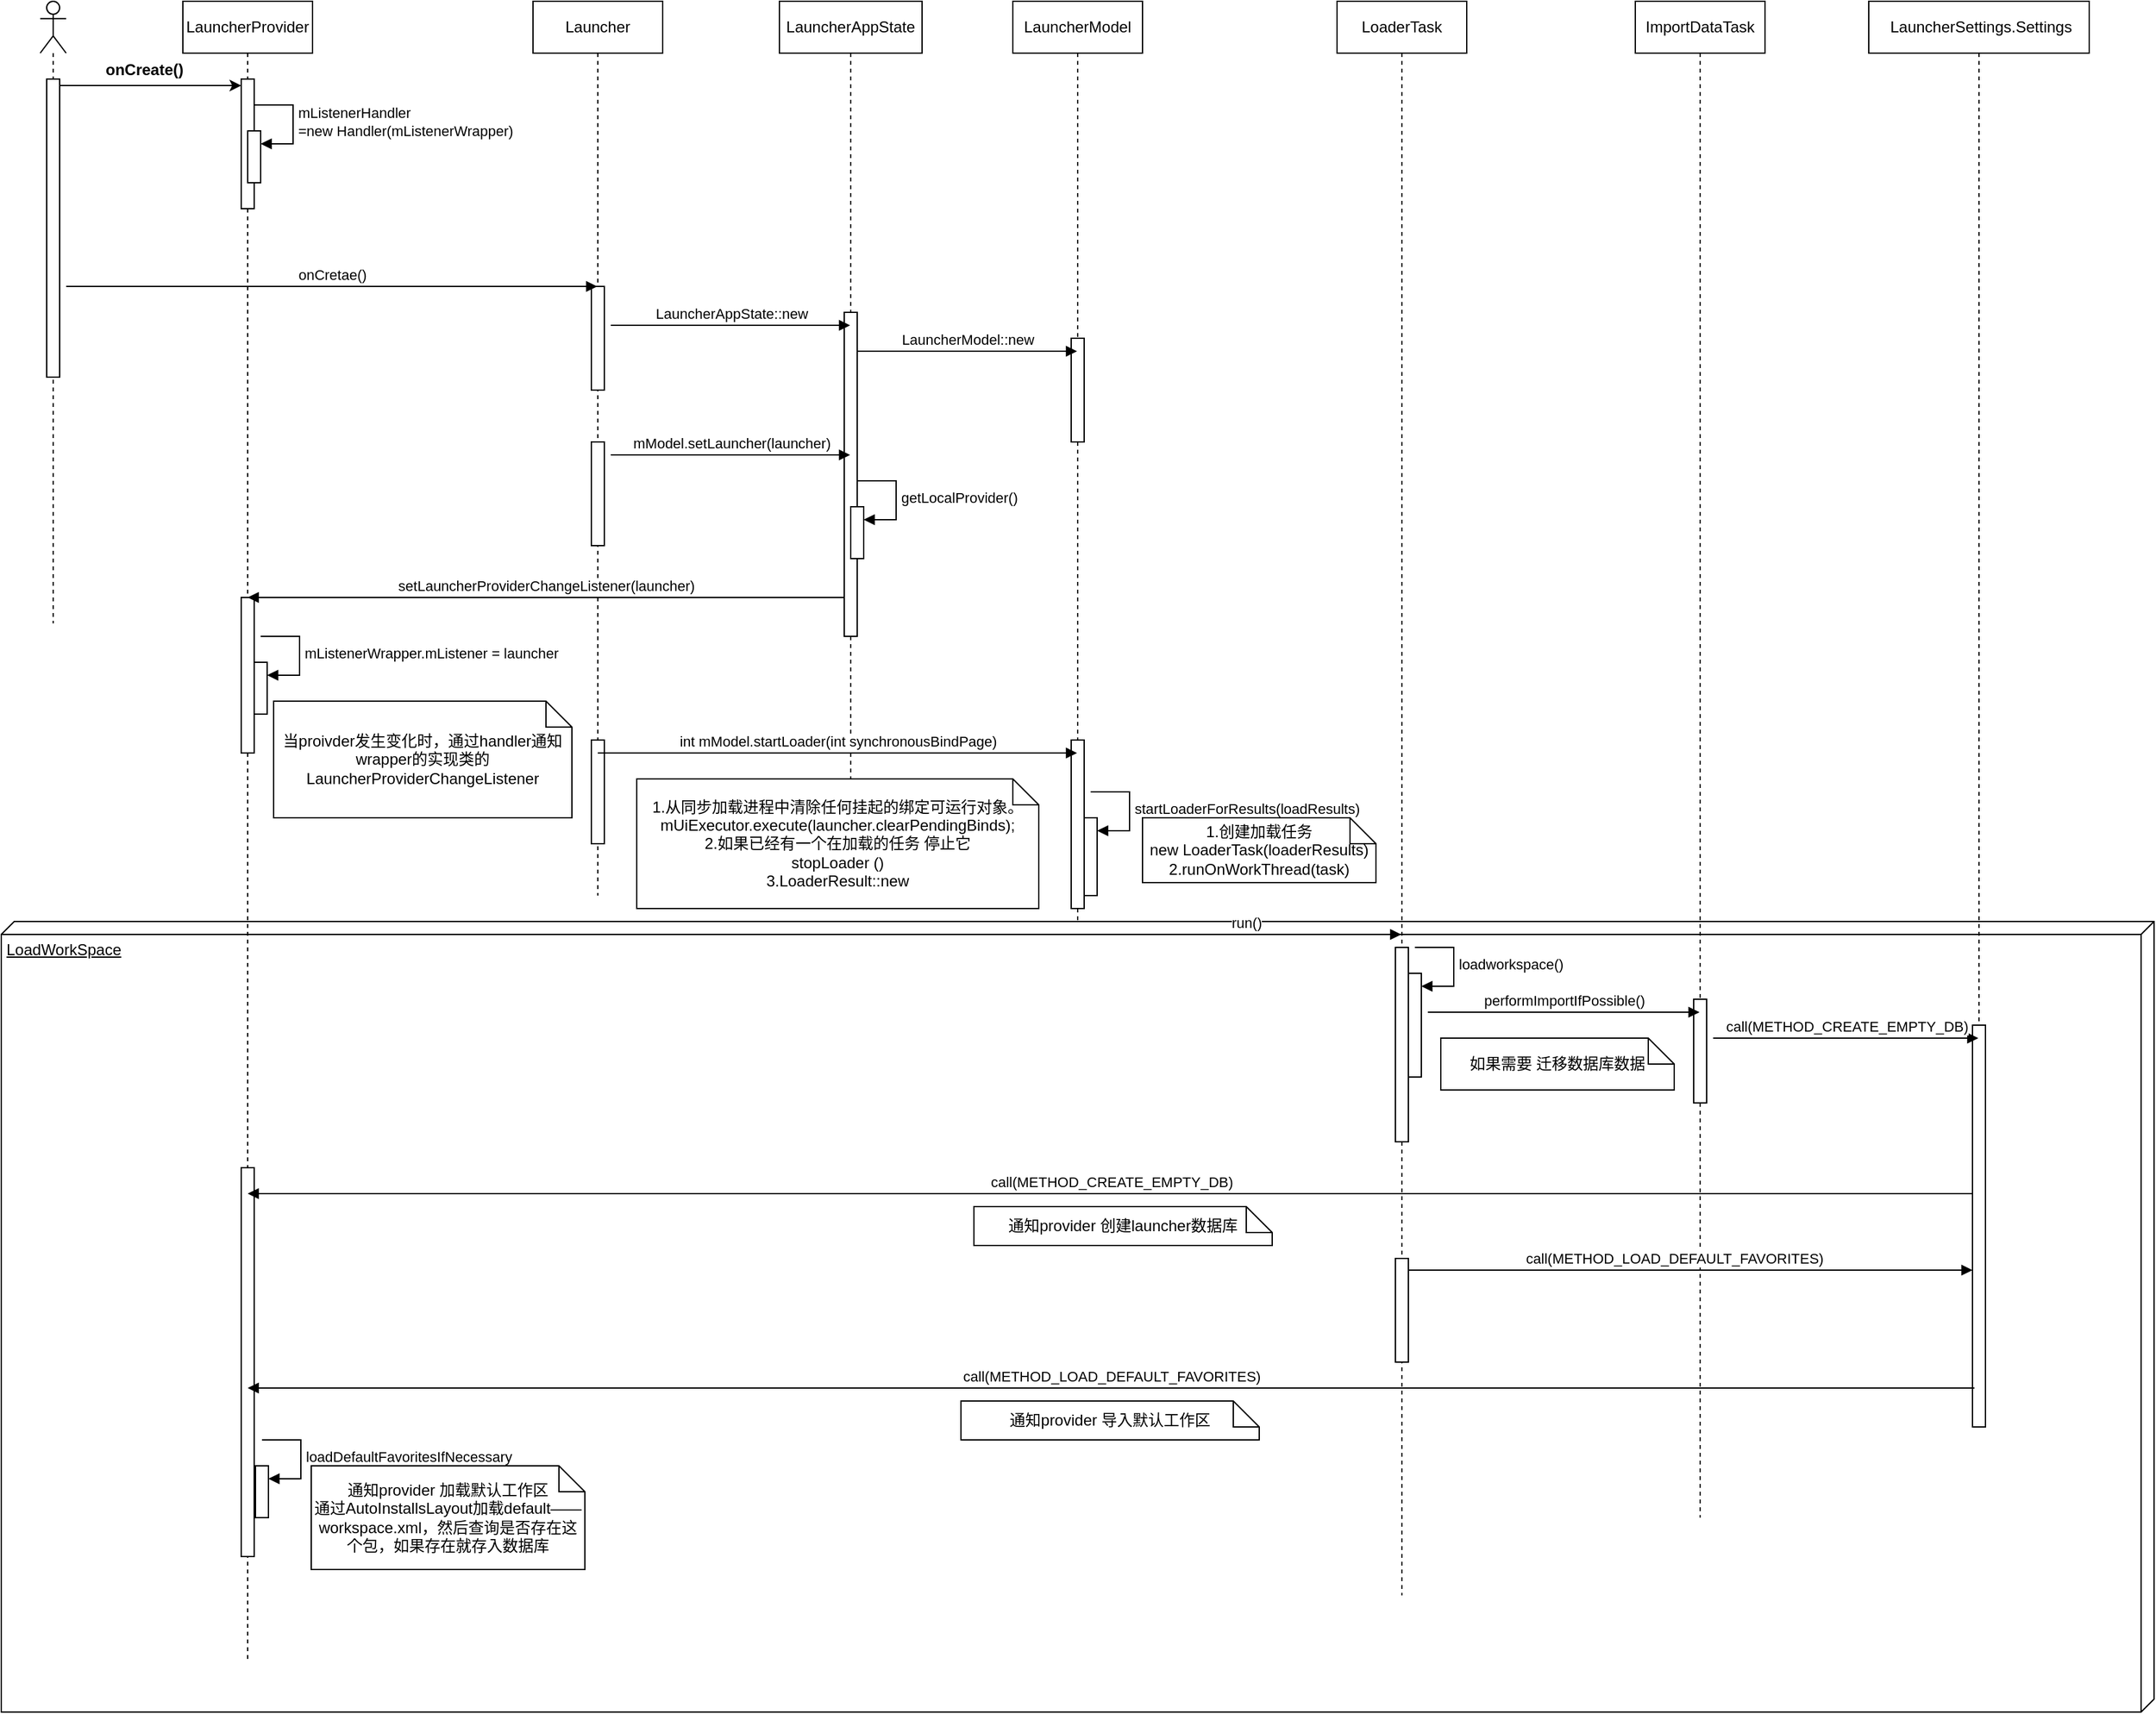 <mxfile version="22.1.11" type="device">
  <diagram name="第 1 页" id="1HOwUN-togeC1dHWims-">
    <mxGraphModel dx="2421" dy="1398" grid="1" gridSize="10" guides="1" tooltips="1" connect="1" arrows="1" fold="1" page="1" pageScale="1" pageWidth="827" pageHeight="1169" math="0" shadow="0">
      <root>
        <mxCell id="0" />
        <mxCell id="1" parent="0" />
        <mxCell id="peywiYu0eEz0mTbWbGgo-1" value="LoadWorkSpace" style="verticalAlign=top;align=left;spacingTop=8;spacingLeft=2;spacingRight=12;shape=cube;size=10;direction=south;fontStyle=4;html=1;whiteSpace=wrap;" vertex="1" parent="1">
          <mxGeometry x="60" y="790" width="1660" height="610" as="geometry" />
        </mxCell>
        <mxCell id="MXK9G8clE4YLnquWBK-m-1" value="" style="shape=umlLifeline;perimeter=lifelinePerimeter;whiteSpace=wrap;html=1;container=1;dropTarget=0;collapsible=0;recursiveResize=0;outlineConnect=0;portConstraint=eastwest;newEdgeStyle={&quot;curved&quot;:0,&quot;rounded&quot;:0};participant=umlActor;" parent="1" vertex="1">
          <mxGeometry x="90" y="80" width="20" height="480" as="geometry" />
        </mxCell>
        <mxCell id="MXK9G8clE4YLnquWBK-m-2" value="" style="html=1;points=[[0,0,0,0,5],[0,1,0,0,-5],[1,0,0,0,5],[1,1,0,0,-5]];perimeter=orthogonalPerimeter;outlineConnect=0;targetShapes=umlLifeline;portConstraint=eastwest;newEdgeStyle={&quot;curved&quot;:0,&quot;rounded&quot;:0};" parent="MXK9G8clE4YLnquWBK-m-1" vertex="1">
          <mxGeometry x="5" y="60" width="10" height="230" as="geometry" />
        </mxCell>
        <mxCell id="MXK9G8clE4YLnquWBK-m-3" value="LauncherProvider" style="shape=umlLifeline;perimeter=lifelinePerimeter;whiteSpace=wrap;html=1;container=1;dropTarget=0;collapsible=0;recursiveResize=0;outlineConnect=0;portConstraint=eastwest;newEdgeStyle={&quot;curved&quot;:0,&quot;rounded&quot;:0};" parent="1" vertex="1">
          <mxGeometry x="200" y="80" width="100" height="1280" as="geometry" />
        </mxCell>
        <mxCell id="MXK9G8clE4YLnquWBK-m-4" value="" style="html=1;points=[[0,0,0,0,5],[0,1,0,0,-5],[1,0,0,0,5],[1,1,0,0,-5]];perimeter=orthogonalPerimeter;outlineConnect=0;targetShapes=umlLifeline;portConstraint=eastwest;newEdgeStyle={&quot;curved&quot;:0,&quot;rounded&quot;:0};" parent="MXK9G8clE4YLnquWBK-m-3" vertex="1">
          <mxGeometry x="45" y="60" width="10" height="100" as="geometry" />
        </mxCell>
        <mxCell id="8Yn8cKlPRgiaTf12Lsbi-1" value="" style="html=1;points=[[0,0,0,0,5],[0,1,0,0,-5],[1,0,0,0,5],[1,1,0,0,-5]];perimeter=orthogonalPerimeter;outlineConnect=0;targetShapes=umlLifeline;portConstraint=eastwest;newEdgeStyle={&quot;curved&quot;:0,&quot;rounded&quot;:0};" parent="MXK9G8clE4YLnquWBK-m-3" vertex="1">
          <mxGeometry x="50" y="100" width="10" height="40" as="geometry" />
        </mxCell>
        <mxCell id="8Yn8cKlPRgiaTf12Lsbi-2" value="mListenerHandler &amp;nbsp;&lt;br&gt;=new Handler(mListenerWrapper)&amp;nbsp;" style="html=1;align=left;spacingLeft=2;endArrow=block;rounded=0;edgeStyle=orthogonalEdgeStyle;curved=0;rounded=0;" parent="MXK9G8clE4YLnquWBK-m-3" target="8Yn8cKlPRgiaTf12Lsbi-1" edge="1">
          <mxGeometry relative="1" as="geometry">
            <mxPoint x="55" y="80" as="sourcePoint" />
            <Array as="points">
              <mxPoint x="85" y="110" />
            </Array>
          </mxGeometry>
        </mxCell>
        <mxCell id="8Yn8cKlPRgiaTf12Lsbi-18" value="" style="html=1;points=[[0,0,0,0,5],[0,1,0,0,-5],[1,0,0,0,5],[1,1,0,0,-5]];perimeter=orthogonalPerimeter;outlineConnect=0;targetShapes=umlLifeline;portConstraint=eastwest;newEdgeStyle={&quot;curved&quot;:0,&quot;rounded&quot;:0};" parent="MXK9G8clE4YLnquWBK-m-3" vertex="1">
          <mxGeometry x="45" y="460" width="10" height="120" as="geometry" />
        </mxCell>
        <mxCell id="8Yn8cKlPRgiaTf12Lsbi-20" value="" style="html=1;points=[[0,0,0,0,5],[0,1,0,0,-5],[1,0,0,0,5],[1,1,0,0,-5]];perimeter=orthogonalPerimeter;outlineConnect=0;targetShapes=umlLifeline;portConstraint=eastwest;newEdgeStyle={&quot;curved&quot;:0,&quot;rounded&quot;:0};" parent="MXK9G8clE4YLnquWBK-m-3" vertex="1">
          <mxGeometry x="55" y="510" width="10" height="40" as="geometry" />
        </mxCell>
        <mxCell id="8Yn8cKlPRgiaTf12Lsbi-21" value="mListenerWrapper.mListener = launcher" style="html=1;align=left;spacingLeft=2;endArrow=block;rounded=0;edgeStyle=orthogonalEdgeStyle;curved=0;rounded=0;" parent="MXK9G8clE4YLnquWBK-m-3" target="8Yn8cKlPRgiaTf12Lsbi-20" edge="1">
          <mxGeometry relative="1" as="geometry">
            <mxPoint x="60" y="490" as="sourcePoint" />
            <Array as="points">
              <mxPoint x="90" y="520" />
            </Array>
          </mxGeometry>
        </mxCell>
        <mxCell id="8Yn8cKlPRgiaTf12Lsbi-41" value="" style="html=1;points=[[0,0,0,0,5],[0,1,0,0,-5],[1,0,0,0,5],[1,1,0,0,-5]];perimeter=orthogonalPerimeter;outlineConnect=0;targetShapes=umlLifeline;portConstraint=eastwest;newEdgeStyle={&quot;curved&quot;:0,&quot;rounded&quot;:0};" parent="MXK9G8clE4YLnquWBK-m-3" vertex="1">
          <mxGeometry x="45" y="900" width="10" height="300" as="geometry" />
        </mxCell>
        <mxCell id="8Yn8cKlPRgiaTf12Lsbi-51" value="" style="html=1;points=[[0,0,0,0,5],[0,1,0,0,-5],[1,0,0,0,5],[1,1,0,0,-5]];perimeter=orthogonalPerimeter;outlineConnect=0;targetShapes=umlLifeline;portConstraint=eastwest;newEdgeStyle={&quot;curved&quot;:0,&quot;rounded&quot;:0};" parent="MXK9G8clE4YLnquWBK-m-3" vertex="1">
          <mxGeometry x="56" y="1130" width="10" height="40" as="geometry" />
        </mxCell>
        <mxCell id="8Yn8cKlPRgiaTf12Lsbi-52" value="loadDefaultFavoritesIfNecessary" style="html=1;align=left;spacingLeft=2;endArrow=block;rounded=0;edgeStyle=orthogonalEdgeStyle;curved=0;rounded=0;" parent="MXK9G8clE4YLnquWBK-m-3" target="8Yn8cKlPRgiaTf12Lsbi-51" edge="1">
          <mxGeometry relative="1" as="geometry">
            <mxPoint x="61" y="1110" as="sourcePoint" />
            <Array as="points">
              <mxPoint x="91" y="1140" />
            </Array>
          </mxGeometry>
        </mxCell>
        <mxCell id="MXK9G8clE4YLnquWBK-m-5" style="edgeStyle=orthogonalEdgeStyle;rounded=0;orthogonalLoop=1;jettySize=auto;html=1;curved=0;exitX=1;exitY=0;exitDx=0;exitDy=5;exitPerimeter=0;entryX=0;entryY=0;entryDx=0;entryDy=5;entryPerimeter=0;" parent="1" source="MXK9G8clE4YLnquWBK-m-2" target="MXK9G8clE4YLnquWBK-m-4" edge="1">
          <mxGeometry relative="1" as="geometry" />
        </mxCell>
        <mxCell id="MXK9G8clE4YLnquWBK-m-6" value="onCreate()" style="text;align=center;fontStyle=1;verticalAlign=middle;spacingLeft=3;spacingRight=3;strokeColor=none;rotatable=0;points=[[0,0.5],[1,0.5]];portConstraint=eastwest;html=1;" parent="1" vertex="1">
          <mxGeometry x="130" y="120" width="80" height="26" as="geometry" />
        </mxCell>
        <mxCell id="8Yn8cKlPRgiaTf12Lsbi-3" value="当proivder发生变化时，通过handler通知wrapper的实现类的&lt;br&gt;LauncherProviderChangeListener" style="shape=note;size=20;whiteSpace=wrap;html=1;" parent="1" vertex="1">
          <mxGeometry x="270" y="620" width="230" height="90" as="geometry" />
        </mxCell>
        <mxCell id="8Yn8cKlPRgiaTf12Lsbi-4" value="Launcher" style="shape=umlLifeline;perimeter=lifelinePerimeter;whiteSpace=wrap;html=1;container=1;dropTarget=0;collapsible=0;recursiveResize=0;outlineConnect=0;portConstraint=eastwest;newEdgeStyle={&quot;curved&quot;:0,&quot;rounded&quot;:0};" parent="1" vertex="1">
          <mxGeometry x="470" y="80" width="100" height="690" as="geometry" />
        </mxCell>
        <mxCell id="8Yn8cKlPRgiaTf12Lsbi-5" value="" style="html=1;points=[[0,0,0,0,5],[0,1,0,0,-5],[1,0,0,0,5],[1,1,0,0,-5]];perimeter=orthogonalPerimeter;outlineConnect=0;targetShapes=umlLifeline;portConstraint=eastwest;newEdgeStyle={&quot;curved&quot;:0,&quot;rounded&quot;:0};" parent="8Yn8cKlPRgiaTf12Lsbi-4" vertex="1">
          <mxGeometry x="45" y="220" width="10" height="80" as="geometry" />
        </mxCell>
        <mxCell id="8Yn8cKlPRgiaTf12Lsbi-14" value="" style="html=1;points=[[0,0,0,0,5],[0,1,0,0,-5],[1,0,0,0,5],[1,1,0,0,-5]];perimeter=orthogonalPerimeter;outlineConnect=0;targetShapes=umlLifeline;portConstraint=eastwest;newEdgeStyle={&quot;curved&quot;:0,&quot;rounded&quot;:0};" parent="8Yn8cKlPRgiaTf12Lsbi-4" vertex="1">
          <mxGeometry x="45" y="340" width="10" height="80" as="geometry" />
        </mxCell>
        <mxCell id="8Yn8cKlPRgiaTf12Lsbi-22" value="" style="html=1;points=[[0,0,0,0,5],[0,1,0,0,-5],[1,0,0,0,5],[1,1,0,0,-5]];perimeter=orthogonalPerimeter;outlineConnect=0;targetShapes=umlLifeline;portConstraint=eastwest;newEdgeStyle={&quot;curved&quot;:0,&quot;rounded&quot;:0};" parent="8Yn8cKlPRgiaTf12Lsbi-4" vertex="1">
          <mxGeometry x="45" y="570" width="10" height="80" as="geometry" />
        </mxCell>
        <mxCell id="8Yn8cKlPRgiaTf12Lsbi-6" value="onCretae()" style="html=1;verticalAlign=bottom;endArrow=block;curved=0;rounded=0;" parent="1" target="8Yn8cKlPRgiaTf12Lsbi-4" edge="1">
          <mxGeometry width="80" relative="1" as="geometry">
            <mxPoint x="110" y="300" as="sourcePoint" />
            <mxPoint x="190" y="300" as="targetPoint" />
          </mxGeometry>
        </mxCell>
        <mxCell id="8Yn8cKlPRgiaTf12Lsbi-7" value="LauncherAppState" style="shape=umlLifeline;perimeter=lifelinePerimeter;whiteSpace=wrap;html=1;container=1;dropTarget=0;collapsible=0;recursiveResize=0;outlineConnect=0;portConstraint=eastwest;newEdgeStyle={&quot;curved&quot;:0,&quot;rounded&quot;:0};" parent="1" vertex="1">
          <mxGeometry x="660" y="80" width="110" height="660" as="geometry" />
        </mxCell>
        <mxCell id="8Yn8cKlPRgiaTf12Lsbi-9" value="" style="html=1;points=[[0,0,0,0,5],[0,1,0,0,-5],[1,0,0,0,5],[1,1,0,0,-5]];perimeter=orthogonalPerimeter;outlineConnect=0;targetShapes=umlLifeline;portConstraint=eastwest;newEdgeStyle={&quot;curved&quot;:0,&quot;rounded&quot;:0};" parent="8Yn8cKlPRgiaTf12Lsbi-7" vertex="1">
          <mxGeometry x="50" y="240" width="10" height="250" as="geometry" />
        </mxCell>
        <mxCell id="8Yn8cKlPRgiaTf12Lsbi-16" value="" style="html=1;points=[[0,0,0,0,5],[0,1,0,0,-5],[1,0,0,0,5],[1,1,0,0,-5]];perimeter=orthogonalPerimeter;outlineConnect=0;targetShapes=umlLifeline;portConstraint=eastwest;newEdgeStyle={&quot;curved&quot;:0,&quot;rounded&quot;:0};" parent="8Yn8cKlPRgiaTf12Lsbi-7" vertex="1">
          <mxGeometry x="55" y="390" width="10" height="40" as="geometry" />
        </mxCell>
        <mxCell id="8Yn8cKlPRgiaTf12Lsbi-17" value="getLocalProvider()" style="html=1;align=left;spacingLeft=2;endArrow=block;rounded=0;edgeStyle=orthogonalEdgeStyle;curved=0;rounded=0;" parent="8Yn8cKlPRgiaTf12Lsbi-7" target="8Yn8cKlPRgiaTf12Lsbi-16" edge="1">
          <mxGeometry relative="1" as="geometry">
            <mxPoint x="60" y="370" as="sourcePoint" />
            <Array as="points">
              <mxPoint x="90" y="400" />
            </Array>
          </mxGeometry>
        </mxCell>
        <mxCell id="8Yn8cKlPRgiaTf12Lsbi-8" value="LauncherAppState::new" style="html=1;verticalAlign=bottom;endArrow=block;curved=0;rounded=0;" parent="1" target="8Yn8cKlPRgiaTf12Lsbi-7" edge="1">
          <mxGeometry width="80" relative="1" as="geometry">
            <mxPoint x="530" y="330" as="sourcePoint" />
            <mxPoint x="610" y="330" as="targetPoint" />
          </mxGeometry>
        </mxCell>
        <mxCell id="8Yn8cKlPRgiaTf12Lsbi-11" value="LauncherModel" style="shape=umlLifeline;perimeter=lifelinePerimeter;whiteSpace=wrap;html=1;container=1;dropTarget=0;collapsible=0;recursiveResize=0;outlineConnect=0;portConstraint=eastwest;newEdgeStyle={&quot;curved&quot;:0,&quot;rounded&quot;:0};" parent="1" vertex="1">
          <mxGeometry x="840" y="80" width="100" height="710" as="geometry" />
        </mxCell>
        <mxCell id="8Yn8cKlPRgiaTf12Lsbi-12" value="" style="html=1;points=[[0,0,0,0,5],[0,1,0,0,-5],[1,0,0,0,5],[1,1,0,0,-5]];perimeter=orthogonalPerimeter;outlineConnect=0;targetShapes=umlLifeline;portConstraint=eastwest;newEdgeStyle={&quot;curved&quot;:0,&quot;rounded&quot;:0};" parent="8Yn8cKlPRgiaTf12Lsbi-11" vertex="1">
          <mxGeometry x="45" y="260" width="10" height="80" as="geometry" />
        </mxCell>
        <mxCell id="8Yn8cKlPRgiaTf12Lsbi-23" value="" style="html=1;points=[[0,0,0,0,5],[0,1,0,0,-5],[1,0,0,0,5],[1,1,0,0,-5]];perimeter=orthogonalPerimeter;outlineConnect=0;targetShapes=umlLifeline;portConstraint=eastwest;newEdgeStyle={&quot;curved&quot;:0,&quot;rounded&quot;:0};" parent="8Yn8cKlPRgiaTf12Lsbi-11" vertex="1">
          <mxGeometry x="45" y="570" width="10" height="130" as="geometry" />
        </mxCell>
        <mxCell id="8Yn8cKlPRgiaTf12Lsbi-26" value="" style="html=1;points=[[0,0,0,0,5],[0,1,0,0,-5],[1,0,0,0,5],[1,1,0,0,-5]];perimeter=orthogonalPerimeter;outlineConnect=0;targetShapes=umlLifeline;portConstraint=eastwest;newEdgeStyle={&quot;curved&quot;:0,&quot;rounded&quot;:0};" parent="8Yn8cKlPRgiaTf12Lsbi-11" vertex="1">
          <mxGeometry x="55" y="630" width="10" height="60" as="geometry" />
        </mxCell>
        <mxCell id="8Yn8cKlPRgiaTf12Lsbi-27" value="startLoaderForResults(loadResults)" style="html=1;align=left;spacingLeft=2;endArrow=block;rounded=0;edgeStyle=orthogonalEdgeStyle;curved=0;rounded=0;" parent="8Yn8cKlPRgiaTf12Lsbi-11" target="8Yn8cKlPRgiaTf12Lsbi-26" edge="1">
          <mxGeometry relative="1" as="geometry">
            <mxPoint x="60" y="610" as="sourcePoint" />
            <Array as="points">
              <mxPoint x="90" y="640" />
            </Array>
          </mxGeometry>
        </mxCell>
        <mxCell id="8Yn8cKlPRgiaTf12Lsbi-13" value="LauncherModel::new" style="html=1;verticalAlign=bottom;endArrow=block;curved=0;rounded=0;" parent="1" target="8Yn8cKlPRgiaTf12Lsbi-11" edge="1">
          <mxGeometry width="80" relative="1" as="geometry">
            <mxPoint x="720" y="350" as="sourcePoint" />
            <mxPoint x="800" y="350" as="targetPoint" />
          </mxGeometry>
        </mxCell>
        <mxCell id="8Yn8cKlPRgiaTf12Lsbi-15" value="mModel.setLauncher(launcher)" style="html=1;verticalAlign=bottom;endArrow=block;curved=0;rounded=0;" parent="1" target="8Yn8cKlPRgiaTf12Lsbi-7" edge="1">
          <mxGeometry width="80" relative="1" as="geometry">
            <mxPoint x="530" y="430" as="sourcePoint" />
            <mxPoint x="610" y="430" as="targetPoint" />
          </mxGeometry>
        </mxCell>
        <mxCell id="8Yn8cKlPRgiaTf12Lsbi-19" value="setLauncherProviderChangeListener(launcher)" style="html=1;verticalAlign=bottom;endArrow=block;curved=0;rounded=0;" parent="1" target="MXK9G8clE4YLnquWBK-m-3" edge="1">
          <mxGeometry width="80" relative="1" as="geometry">
            <mxPoint x="710" y="540" as="sourcePoint" />
            <mxPoint x="630" y="540" as="targetPoint" />
          </mxGeometry>
        </mxCell>
        <mxCell id="8Yn8cKlPRgiaTf12Lsbi-24" value="int mModel.startLoader(int synchronousBindPage)" style="html=1;verticalAlign=bottom;endArrow=block;curved=0;rounded=0;" parent="1" target="8Yn8cKlPRgiaTf12Lsbi-11" edge="1">
          <mxGeometry width="80" relative="1" as="geometry">
            <mxPoint x="520" y="660" as="sourcePoint" />
            <mxPoint x="600" y="660" as="targetPoint" />
          </mxGeometry>
        </mxCell>
        <mxCell id="8Yn8cKlPRgiaTf12Lsbi-25" value="1.从同步加载进程中清除任何挂起的绑定可运行对象。&lt;br&gt;mUiExecutor.execute(launcher.clearPendingBinds);&lt;br&gt;2.如果已经有一个在加载的任务 停止它&lt;br&gt;stopLoader ()&lt;br&gt;3.LoaderResult::new&lt;br&gt;" style="shape=note;size=20;whiteSpace=wrap;html=1;" parent="1" vertex="1">
          <mxGeometry x="550" y="680" width="310" height="100" as="geometry" />
        </mxCell>
        <mxCell id="8Yn8cKlPRgiaTf12Lsbi-28" value="1.创建加载任务&lt;br&gt;new LoaderTask(loaderResults)&lt;br&gt;2.runOnWorkThread(task)" style="shape=note;size=20;whiteSpace=wrap;html=1;" parent="1" vertex="1">
          <mxGeometry x="940" y="710" width="180" height="50" as="geometry" />
        </mxCell>
        <mxCell id="8Yn8cKlPRgiaTf12Lsbi-29" value="LoaderTask" style="shape=umlLifeline;perimeter=lifelinePerimeter;whiteSpace=wrap;html=1;container=1;dropTarget=0;collapsible=0;recursiveResize=0;outlineConnect=0;portConstraint=eastwest;newEdgeStyle={&quot;curved&quot;:0,&quot;rounded&quot;:0};" parent="1" vertex="1">
          <mxGeometry x="1090" y="80" width="100" height="1230" as="geometry" />
        </mxCell>
        <mxCell id="8Yn8cKlPRgiaTf12Lsbi-30" value="" style="html=1;points=[[0,0,0,0,5],[0,1,0,0,-5],[1,0,0,0,5],[1,1,0,0,-5]];perimeter=orthogonalPerimeter;outlineConnect=0;targetShapes=umlLifeline;portConstraint=eastwest;newEdgeStyle={&quot;curved&quot;:0,&quot;rounded&quot;:0};" parent="8Yn8cKlPRgiaTf12Lsbi-29" vertex="1">
          <mxGeometry x="45" y="730" width="10" height="150" as="geometry" />
        </mxCell>
        <mxCell id="8Yn8cKlPRgiaTf12Lsbi-32" value="" style="html=1;points=[[0,0,0,0,5],[0,1,0,0,-5],[1,0,0,0,5],[1,1,0,0,-5]];perimeter=orthogonalPerimeter;outlineConnect=0;targetShapes=umlLifeline;portConstraint=eastwest;newEdgeStyle={&quot;curved&quot;:0,&quot;rounded&quot;:0};" parent="8Yn8cKlPRgiaTf12Lsbi-29" vertex="1">
          <mxGeometry x="55" y="750" width="10" height="80" as="geometry" />
        </mxCell>
        <mxCell id="8Yn8cKlPRgiaTf12Lsbi-33" value="loadworkspace()" style="html=1;align=left;spacingLeft=2;endArrow=block;rounded=0;edgeStyle=orthogonalEdgeStyle;curved=0;rounded=0;" parent="8Yn8cKlPRgiaTf12Lsbi-29" target="8Yn8cKlPRgiaTf12Lsbi-32" edge="1">
          <mxGeometry relative="1" as="geometry">
            <mxPoint x="60" y="730" as="sourcePoint" />
            <Array as="points">
              <mxPoint x="90" y="760" />
            </Array>
          </mxGeometry>
        </mxCell>
        <mxCell id="8Yn8cKlPRgiaTf12Lsbi-31" value="run()" style="html=1;verticalAlign=bottom;endArrow=block;curved=0;rounded=0;" parent="1" target="8Yn8cKlPRgiaTf12Lsbi-29" edge="1">
          <mxGeometry width="80" relative="1" as="geometry">
            <mxPoint x="900" y="800" as="sourcePoint" />
            <mxPoint x="980" y="800" as="targetPoint" />
          </mxGeometry>
        </mxCell>
        <mxCell id="8Yn8cKlPRgiaTf12Lsbi-34" value="ImportDataTask" style="shape=umlLifeline;perimeter=lifelinePerimeter;whiteSpace=wrap;html=1;container=1;dropTarget=0;collapsible=0;recursiveResize=0;outlineConnect=0;portConstraint=eastwest;newEdgeStyle={&quot;curved&quot;:0,&quot;rounded&quot;:0};" parent="1" vertex="1">
          <mxGeometry x="1320" y="80" width="100" height="1170" as="geometry" />
        </mxCell>
        <mxCell id="8Yn8cKlPRgiaTf12Lsbi-35" value="" style="html=1;points=[[0,0,0,0,5],[0,1,0,0,-5],[1,0,0,0,5],[1,1,0,0,-5]];perimeter=orthogonalPerimeter;outlineConnect=0;targetShapes=umlLifeline;portConstraint=eastwest;newEdgeStyle={&quot;curved&quot;:0,&quot;rounded&quot;:0};" parent="8Yn8cKlPRgiaTf12Lsbi-34" vertex="1">
          <mxGeometry x="45" y="770" width="10" height="80" as="geometry" />
        </mxCell>
        <mxCell id="8Yn8cKlPRgiaTf12Lsbi-36" value="performImportIfPossible()" style="html=1;verticalAlign=bottom;endArrow=block;curved=0;rounded=0;" parent="1" target="8Yn8cKlPRgiaTf12Lsbi-34" edge="1">
          <mxGeometry width="80" relative="1" as="geometry">
            <mxPoint x="1160" y="860" as="sourcePoint" />
            <mxPoint x="1240" y="860" as="targetPoint" />
          </mxGeometry>
        </mxCell>
        <mxCell id="8Yn8cKlPRgiaTf12Lsbi-37" value="如果需要 迁移数据库数据" style="shape=note;size=20;whiteSpace=wrap;html=1;" parent="1" vertex="1">
          <mxGeometry x="1170" y="880" width="180" height="40" as="geometry" />
        </mxCell>
        <mxCell id="8Yn8cKlPRgiaTf12Lsbi-40" value="call(METHOD_CREATE_EMPTY_DB)" style="html=1;verticalAlign=bottom;endArrow=block;curved=0;rounded=0;" parent="1" target="MXK9G8clE4YLnquWBK-m-3" edge="1">
          <mxGeometry width="80" relative="1" as="geometry">
            <mxPoint x="1581.5" y="1000" as="sourcePoint" />
            <mxPoint x="720" y="1000" as="targetPoint" />
          </mxGeometry>
        </mxCell>
        <mxCell id="8Yn8cKlPRgiaTf12Lsbi-42" value="&amp;nbsp;LauncherSettings.Settings" style="shape=umlLifeline;perimeter=lifelinePerimeter;whiteSpace=wrap;html=1;container=1;dropTarget=0;collapsible=0;recursiveResize=0;outlineConnect=0;portConstraint=eastwest;newEdgeStyle={&quot;curved&quot;:0,&quot;rounded&quot;:0};" parent="1" vertex="1">
          <mxGeometry x="1500" y="80" width="170" height="1100" as="geometry" />
        </mxCell>
        <mxCell id="8Yn8cKlPRgiaTf12Lsbi-44" value="" style="html=1;points=[[0,0,0,0,5],[0,1,0,0,-5],[1,0,0,0,5],[1,1,0,0,-5]];perimeter=orthogonalPerimeter;outlineConnect=0;targetShapes=umlLifeline;portConstraint=eastwest;newEdgeStyle={&quot;curved&quot;:0,&quot;rounded&quot;:0};" parent="8Yn8cKlPRgiaTf12Lsbi-42" vertex="1">
          <mxGeometry x="80" y="790" width="10" height="310" as="geometry" />
        </mxCell>
        <mxCell id="8Yn8cKlPRgiaTf12Lsbi-43" value="call(METHOD_CREATE_EMPTY_DB)" style="html=1;verticalAlign=bottom;endArrow=block;curved=0;rounded=0;" parent="1" target="8Yn8cKlPRgiaTf12Lsbi-42" edge="1">
          <mxGeometry width="80" relative="1" as="geometry">
            <mxPoint x="1380" y="880" as="sourcePoint" />
            <mxPoint x="1460" y="880" as="targetPoint" />
          </mxGeometry>
        </mxCell>
        <mxCell id="8Yn8cKlPRgiaTf12Lsbi-45" value="通知provider 创建launcher数据库" style="shape=note;size=20;whiteSpace=wrap;html=1;" parent="1" vertex="1">
          <mxGeometry x="810" y="1010" width="230" height="30" as="geometry" />
        </mxCell>
        <mxCell id="8Yn8cKlPRgiaTf12Lsbi-49" value="call(METHOD_LOAD_DEFAULT_FAVORITES)" style="html=1;verticalAlign=bottom;endArrow=block;curved=0;rounded=0;" parent="1" edge="1">
          <mxGeometry width="80" relative="1" as="geometry">
            <mxPoint x="1581.5" y="1150" as="sourcePoint" />
            <mxPoint x="250" y="1150" as="targetPoint" />
          </mxGeometry>
        </mxCell>
        <mxCell id="8Yn8cKlPRgiaTf12Lsbi-50" value="通知provider 加载默认工作区&lt;br&gt;通过AutoInstallsLayout加载default——workspace.xml，然后查询是否存在这个包，如果存在就存入数据库" style="shape=note;size=20;whiteSpace=wrap;html=1;" parent="1" vertex="1">
          <mxGeometry x="299" y="1210" width="211" height="80" as="geometry" />
        </mxCell>
        <mxCell id="8Yn8cKlPRgiaTf12Lsbi-46" value="" style="html=1;points=[[0,0,0,0,5],[0,1,0,0,-5],[1,0,0,0,5],[1,1,0,0,-5]];perimeter=orthogonalPerimeter;outlineConnect=0;targetShapes=umlLifeline;portConstraint=eastwest;newEdgeStyle={&quot;curved&quot;:0,&quot;rounded&quot;:0};" parent="1" vertex="1">
          <mxGeometry x="1135" y="1050" width="10" height="80" as="geometry" />
        </mxCell>
        <mxCell id="-KqBy4kUO3fDHoM9qp73-1" value="call(METHOD_LOAD_DEFAULT_FAVORITES)" style="html=1;verticalAlign=bottom;endArrow=block;" parent="1" target="8Yn8cKlPRgiaTf12Lsbi-44" edge="1">
          <mxGeometry width="80" relative="1" as="geometry">
            <mxPoint x="1160" y="1059" as="sourcePoint" />
            <mxPoint x="1215" y="1059" as="targetPoint" />
            <Array as="points">
              <mxPoint x="1140" y="1059" />
            </Array>
          </mxGeometry>
        </mxCell>
        <mxCell id="-KqBy4kUO3fDHoM9qp73-3" value="通知provider 导入默认工作区" style="shape=note;size=20;whiteSpace=wrap;html=1;" parent="1" vertex="1">
          <mxGeometry x="800" y="1160" width="230" height="30" as="geometry" />
        </mxCell>
      </root>
    </mxGraphModel>
  </diagram>
</mxfile>

